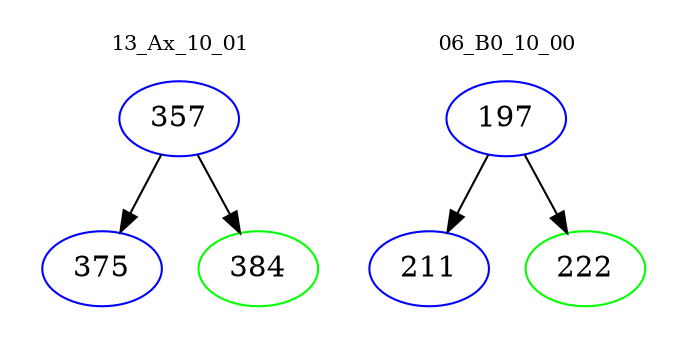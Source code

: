 digraph{
subgraph cluster_0 {
color = white
label = "13_Ax_10_01";
fontsize=10;
T0_357 [label="357", color="blue"]
T0_357 -> T0_375 [color="black"]
T0_375 [label="375", color="blue"]
T0_357 -> T0_384 [color="black"]
T0_384 [label="384", color="green"]
}
subgraph cluster_1 {
color = white
label = "06_B0_10_00";
fontsize=10;
T1_197 [label="197", color="blue"]
T1_197 -> T1_211 [color="black"]
T1_211 [label="211", color="blue"]
T1_197 -> T1_222 [color="black"]
T1_222 [label="222", color="green"]
}
}
